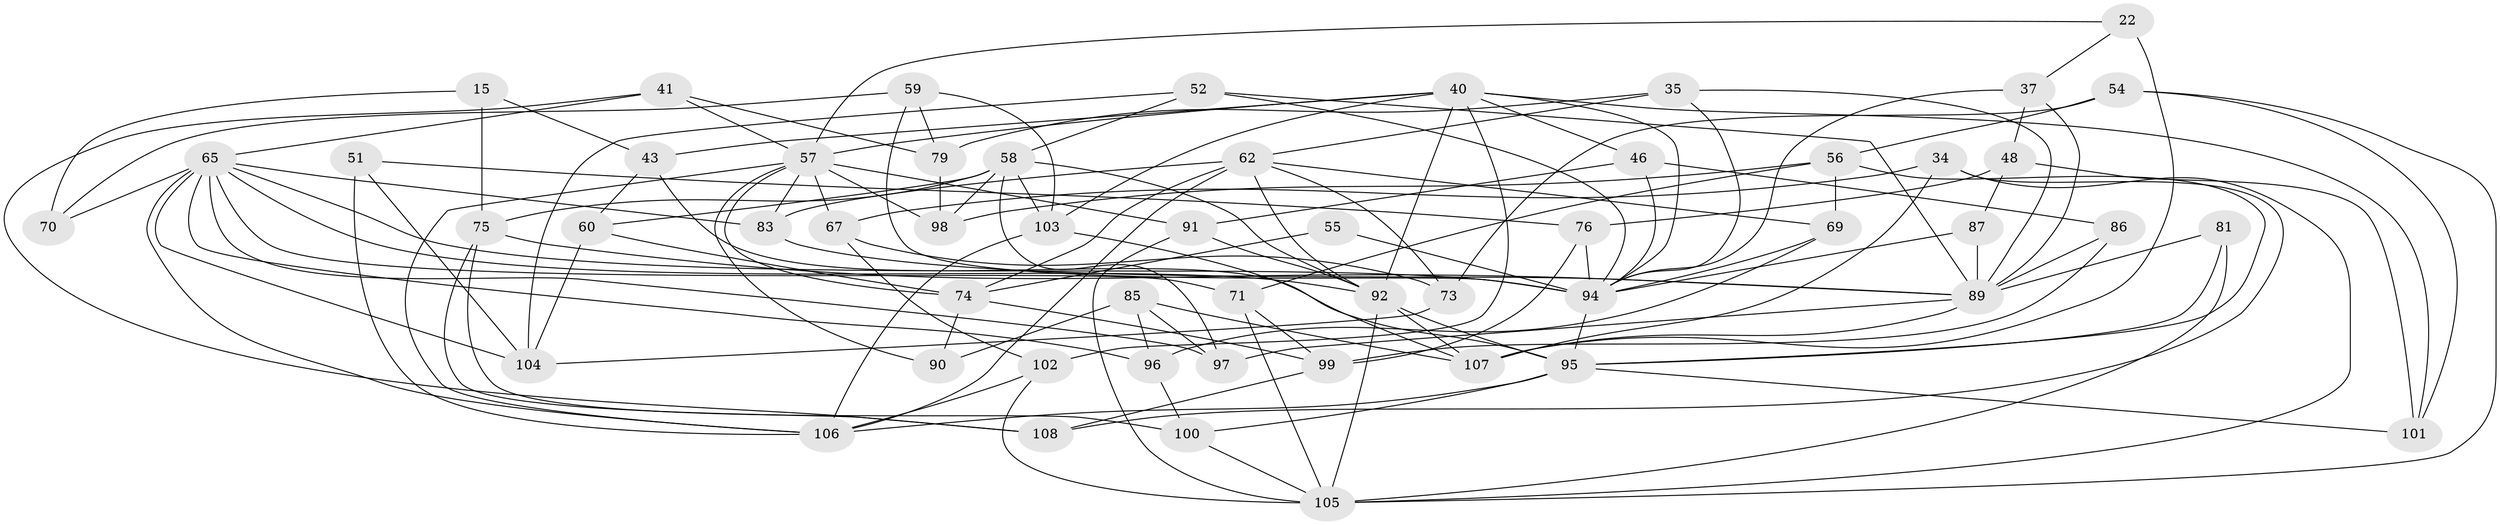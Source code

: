 // original degree distribution, {4: 1.0}
// Generated by graph-tools (version 1.1) at 2025/58/03/09/25 04:58:54]
// undirected, 54 vertices, 133 edges
graph export_dot {
graph [start="1"]
  node [color=gray90,style=filled];
  15;
  22;
  34;
  35;
  37;
  40 [super="+4+6+9"];
  41;
  43;
  46;
  48 [super="+1"];
  51;
  52;
  54;
  55;
  56 [super="+2"];
  57 [super="+8+19+30"];
  58 [super="+33"];
  59;
  60;
  62 [super="+42"];
  65 [super="+11+50+44+38"];
  67;
  69;
  70;
  71 [super="+39"];
  73;
  74 [super="+64"];
  75 [super="+13"];
  76;
  79;
  81;
  83;
  85;
  86;
  87;
  89 [super="+80+32"];
  90;
  91;
  92 [super="+82+88"];
  94 [super="+49"];
  95 [super="+66+28"];
  96;
  97 [super="+63"];
  98;
  99 [super="+84"];
  100;
  101 [super="+68"];
  102;
  103 [super="+78"];
  104 [super="+47"];
  105 [super="+72"];
  106 [super="+77+93"];
  107 [super="+53"];
  108;
  15 -- 43;
  15 -- 70;
  15 -- 75 [weight=2];
  22 -- 57;
  22 -- 37;
  22 -- 107 [weight=2];
  34 -- 67;
  34 -- 108;
  34 -- 105;
  34 -- 107;
  35 -- 79;
  35 -- 89;
  35 -- 94;
  35 -- 62;
  37 -- 48;
  37 -- 89;
  37 -- 94;
  40 -- 43;
  40 -- 102;
  40 -- 101 [weight=2];
  40 -- 46;
  40 -- 103 [weight=2];
  40 -- 94;
  40 -- 57;
  40 -- 92;
  41 -- 79;
  41 -- 108;
  41 -- 57;
  41 -- 65;
  43 -- 60;
  43 -- 95;
  46 -- 86;
  46 -- 91;
  46 -- 94;
  48 -- 87 [weight=2];
  48 -- 101 [weight=2];
  48 -- 76;
  51 -- 106;
  51 -- 104 [weight=2];
  51 -- 76;
  52 -- 104;
  52 -- 94;
  52 -- 58;
  52 -- 89;
  54 -- 101;
  54 -- 56;
  54 -- 73;
  54 -- 105;
  55 -- 74 [weight=2];
  55 -- 94 [weight=2];
  56 -- 98;
  56 -- 71 [weight=2];
  56 -- 69;
  56 -- 95;
  57 -- 67;
  57 -- 91;
  57 -- 90;
  57 -- 83;
  57 -- 106;
  57 -- 98;
  57 -- 74;
  58 -- 98;
  58 -- 97 [weight=2];
  58 -- 75;
  58 -- 103;
  58 -- 60;
  58 -- 92;
  59 -- 79;
  59 -- 70;
  59 -- 103;
  59 -- 94;
  60 -- 104;
  60 -- 74;
  62 -- 83;
  62 -- 69;
  62 -- 106 [weight=2];
  62 -- 73;
  62 -- 74;
  62 -- 92;
  65 -- 97 [weight=2];
  65 -- 104;
  65 -- 70 [weight=2];
  65 -- 71;
  65 -- 106 [weight=3];
  65 -- 83;
  65 -- 94 [weight=3];
  65 -- 96;
  65 -- 92;
  67 -- 73;
  67 -- 102;
  69 -- 96;
  69 -- 94;
  71 -- 105 [weight=2];
  71 -- 99;
  73 -- 104;
  74 -- 90 [weight=2];
  74 -- 99;
  75 -- 108;
  75 -- 100;
  75 -- 89;
  76 -- 99;
  76 -- 94;
  79 -- 98;
  81 -- 105 [weight=2];
  81 -- 89;
  81 -- 95;
  83 -- 89;
  85 -- 96;
  85 -- 90;
  85 -- 97;
  85 -- 107;
  86 -- 99 [weight=2];
  86 -- 89;
  87 -- 89;
  87 -- 94;
  89 -- 97;
  89 -- 107;
  91 -- 92;
  91 -- 105;
  92 -- 105;
  92 -- 107 [weight=2];
  92 -- 95 [weight=2];
  94 -- 95 [weight=4];
  95 -- 100;
  95 -- 106 [weight=3];
  95 -- 101;
  96 -- 100;
  99 -- 108;
  100 -- 105;
  102 -- 105;
  102 -- 106;
  103 -- 107;
  103 -- 106;
}
